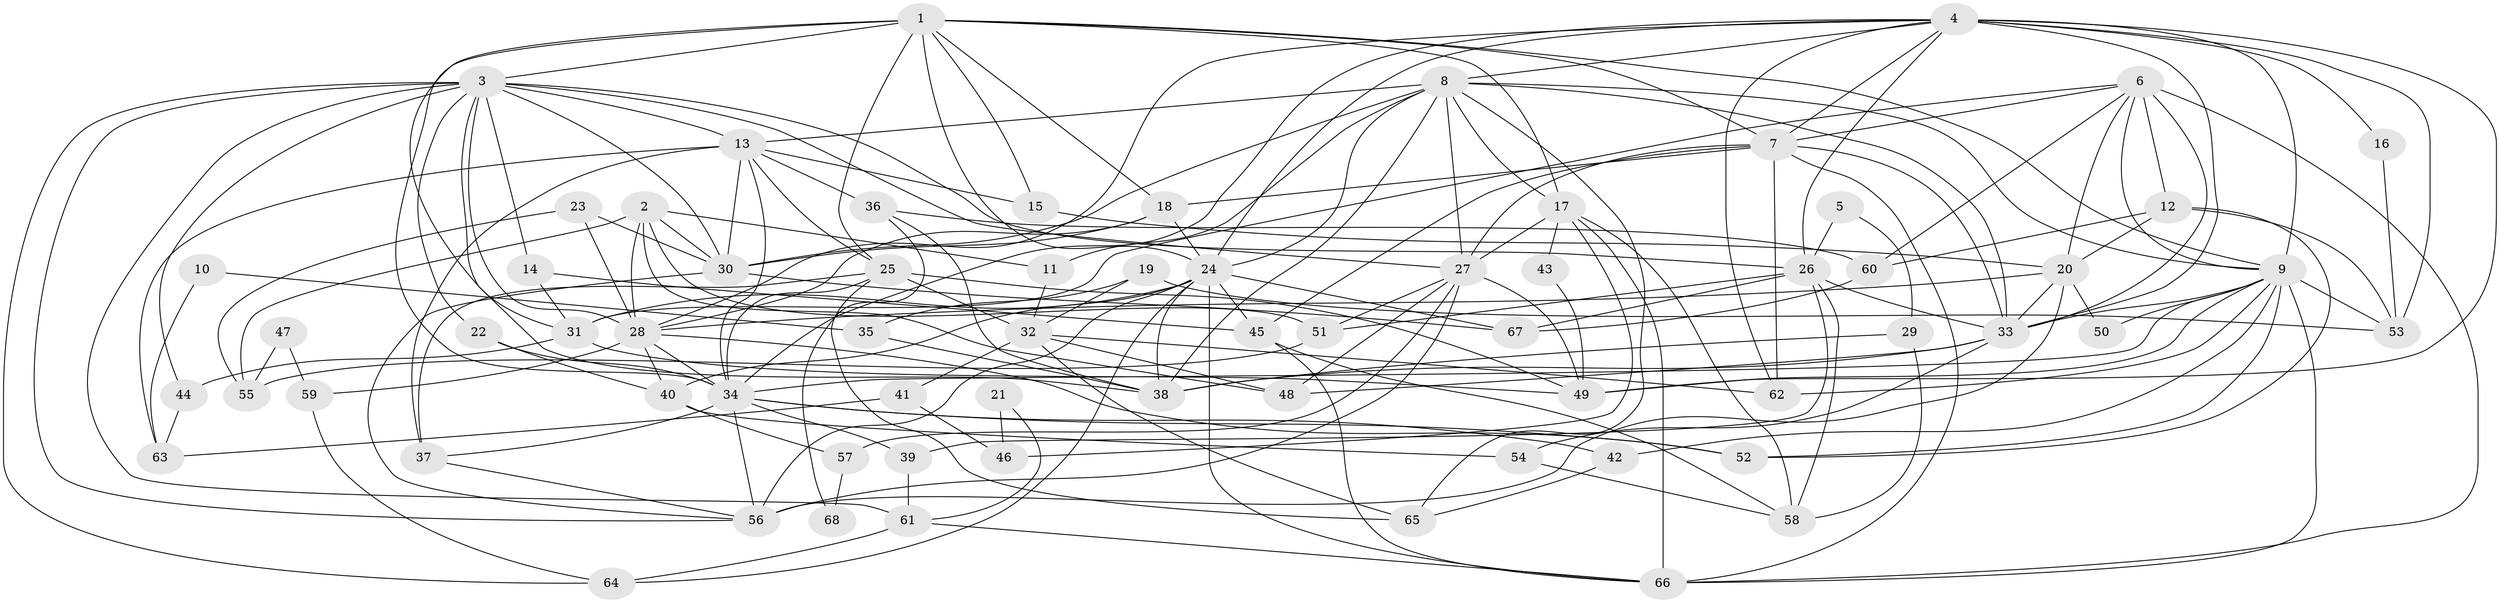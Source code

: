 // original degree distribution, {6: 0.058823529411764705, 4: 0.3014705882352941, 5: 0.1323529411764706, 7: 0.08823529411764706, 3: 0.27941176470588236, 2: 0.1323529411764706, 8: 0.007352941176470588}
// Generated by graph-tools (version 1.1) at 2025/36/03/09/25 02:36:22]
// undirected, 68 vertices, 184 edges
graph export_dot {
graph [start="1"]
  node [color=gray90,style=filled];
  1;
  2;
  3;
  4;
  5;
  6;
  7;
  8;
  9;
  10;
  11;
  12;
  13;
  14;
  15;
  16;
  17;
  18;
  19;
  20;
  21;
  22;
  23;
  24;
  25;
  26;
  27;
  28;
  29;
  30;
  31;
  32;
  33;
  34;
  35;
  36;
  37;
  38;
  39;
  40;
  41;
  42;
  43;
  44;
  45;
  46;
  47;
  48;
  49;
  50;
  51;
  52;
  53;
  54;
  55;
  56;
  57;
  58;
  59;
  60;
  61;
  62;
  63;
  64;
  65;
  66;
  67;
  68;
  1 -- 3 [weight=1.0];
  1 -- 7 [weight=1.0];
  1 -- 9 [weight=1.0];
  1 -- 15 [weight=1.0];
  1 -- 17 [weight=1.0];
  1 -- 18 [weight=1.0];
  1 -- 24 [weight=2.0];
  1 -- 25 [weight=2.0];
  1 -- 31 [weight=2.0];
  1 -- 34 [weight=1.0];
  2 -- 11 [weight=1.0];
  2 -- 28 [weight=1.0];
  2 -- 30 [weight=1.0];
  2 -- 48 [weight=1.0];
  2 -- 51 [weight=1.0];
  2 -- 55 [weight=1.0];
  3 -- 13 [weight=1.0];
  3 -- 14 [weight=1.0];
  3 -- 22 [weight=1.0];
  3 -- 26 [weight=1.0];
  3 -- 27 [weight=1.0];
  3 -- 28 [weight=2.0];
  3 -- 30 [weight=1.0];
  3 -- 38 [weight=1.0];
  3 -- 44 [weight=1.0];
  3 -- 56 [weight=1.0];
  3 -- 61 [weight=1.0];
  3 -- 64 [weight=1.0];
  4 -- 7 [weight=1.0];
  4 -- 8 [weight=1.0];
  4 -- 9 [weight=2.0];
  4 -- 16 [weight=1.0];
  4 -- 24 [weight=1.0];
  4 -- 26 [weight=1.0];
  4 -- 28 [weight=1.0];
  4 -- 33 [weight=1.0];
  4 -- 34 [weight=1.0];
  4 -- 49 [weight=1.0];
  4 -- 53 [weight=1.0];
  4 -- 62 [weight=1.0];
  5 -- 26 [weight=1.0];
  5 -- 29 [weight=1.0];
  6 -- 7 [weight=1.0];
  6 -- 9 [weight=1.0];
  6 -- 12 [weight=2.0];
  6 -- 20 [weight=1.0];
  6 -- 31 [weight=1.0];
  6 -- 33 [weight=2.0];
  6 -- 60 [weight=1.0];
  6 -- 66 [weight=1.0];
  7 -- 18 [weight=1.0];
  7 -- 27 [weight=1.0];
  7 -- 33 [weight=1.0];
  7 -- 45 [weight=1.0];
  7 -- 62 [weight=1.0];
  7 -- 66 [weight=1.0];
  8 -- 9 [weight=1.0];
  8 -- 11 [weight=1.0];
  8 -- 13 [weight=1.0];
  8 -- 17 [weight=1.0];
  8 -- 24 [weight=1.0];
  8 -- 27 [weight=1.0];
  8 -- 30 [weight=1.0];
  8 -- 33 [weight=1.0];
  8 -- 38 [weight=1.0];
  8 -- 65 [weight=1.0];
  9 -- 33 [weight=1.0];
  9 -- 34 [weight=1.0];
  9 -- 42 [weight=1.0];
  9 -- 49 [weight=2.0];
  9 -- 50 [weight=1.0];
  9 -- 52 [weight=1.0];
  9 -- 53 [weight=1.0];
  9 -- 62 [weight=1.0];
  9 -- 66 [weight=1.0];
  10 -- 35 [weight=1.0];
  10 -- 63 [weight=1.0];
  11 -- 32 [weight=1.0];
  12 -- 20 [weight=1.0];
  12 -- 52 [weight=1.0];
  12 -- 53 [weight=1.0];
  12 -- 60 [weight=1.0];
  13 -- 15 [weight=1.0];
  13 -- 25 [weight=1.0];
  13 -- 30 [weight=1.0];
  13 -- 34 [weight=1.0];
  13 -- 36 [weight=1.0];
  13 -- 37 [weight=2.0];
  13 -- 63 [weight=1.0];
  14 -- 31 [weight=1.0];
  14 -- 45 [weight=1.0];
  15 -- 20 [weight=1.0];
  16 -- 53 [weight=1.0];
  17 -- 27 [weight=2.0];
  17 -- 43 [weight=1.0];
  17 -- 46 [weight=1.0];
  17 -- 58 [weight=1.0];
  17 -- 66 [weight=1.0];
  18 -- 24 [weight=2.0];
  18 -- 28 [weight=1.0];
  18 -- 30 [weight=2.0];
  19 -- 32 [weight=1.0];
  19 -- 35 [weight=1.0];
  19 -- 53 [weight=1.0];
  20 -- 28 [weight=1.0];
  20 -- 33 [weight=1.0];
  20 -- 50 [weight=1.0];
  20 -- 56 [weight=2.0];
  21 -- 46 [weight=1.0];
  21 -- 61 [weight=1.0];
  22 -- 34 [weight=1.0];
  22 -- 40 [weight=1.0];
  23 -- 28 [weight=1.0];
  23 -- 30 [weight=1.0];
  23 -- 55 [weight=1.0];
  24 -- 31 [weight=1.0];
  24 -- 38 [weight=1.0];
  24 -- 40 [weight=1.0];
  24 -- 45 [weight=1.0];
  24 -- 56 [weight=1.0];
  24 -- 64 [weight=1.0];
  24 -- 66 [weight=1.0];
  24 -- 67 [weight=1.0];
  25 -- 32 [weight=1.0];
  25 -- 34 [weight=1.0];
  25 -- 37 [weight=1.0];
  25 -- 49 [weight=1.0];
  25 -- 65 [weight=1.0];
  26 -- 33 [weight=1.0];
  26 -- 39 [weight=1.0];
  26 -- 51 [weight=1.0];
  26 -- 58 [weight=1.0];
  26 -- 67 [weight=1.0];
  27 -- 48 [weight=1.0];
  27 -- 49 [weight=1.0];
  27 -- 51 [weight=1.0];
  27 -- 56 [weight=1.0];
  27 -- 57 [weight=1.0];
  28 -- 34 [weight=2.0];
  28 -- 40 [weight=1.0];
  28 -- 52 [weight=1.0];
  28 -- 59 [weight=1.0];
  29 -- 38 [weight=1.0];
  29 -- 58 [weight=1.0];
  30 -- 56 [weight=1.0];
  30 -- 67 [weight=1.0];
  31 -- 44 [weight=1.0];
  31 -- 49 [weight=1.0];
  32 -- 41 [weight=1.0];
  32 -- 48 [weight=1.0];
  32 -- 62 [weight=1.0];
  32 -- 65 [weight=1.0];
  33 -- 38 [weight=1.0];
  33 -- 48 [weight=1.0];
  33 -- 54 [weight=1.0];
  34 -- 37 [weight=1.0];
  34 -- 39 [weight=1.0];
  34 -- 42 [weight=1.0];
  34 -- 52 [weight=2.0];
  34 -- 56 [weight=1.0];
  35 -- 38 [weight=1.0];
  36 -- 38 [weight=1.0];
  36 -- 60 [weight=1.0];
  36 -- 68 [weight=1.0];
  37 -- 56 [weight=1.0];
  39 -- 61 [weight=1.0];
  40 -- 54 [weight=1.0];
  40 -- 57 [weight=1.0];
  41 -- 46 [weight=1.0];
  41 -- 63 [weight=1.0];
  42 -- 65 [weight=1.0];
  43 -- 49 [weight=1.0];
  44 -- 63 [weight=1.0];
  45 -- 58 [weight=1.0];
  45 -- 66 [weight=1.0];
  47 -- 55 [weight=1.0];
  47 -- 59 [weight=1.0];
  51 -- 55 [weight=1.0];
  54 -- 58 [weight=1.0];
  57 -- 68 [weight=1.0];
  59 -- 64 [weight=1.0];
  60 -- 67 [weight=1.0];
  61 -- 64 [weight=1.0];
  61 -- 66 [weight=1.0];
}
